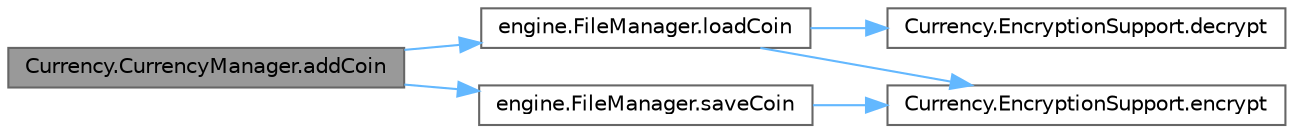 digraph "Currency.CurrencyManager.addCoin"
{
 // LATEX_PDF_SIZE
  bgcolor="transparent";
  edge [fontname=Helvetica,fontsize=10,labelfontname=Helvetica,labelfontsize=10];
  node [fontname=Helvetica,fontsize=10,shape=box,height=0.2,width=0.4];
  rankdir="LR";
  Node1 [id="Node000001",label="Currency.CurrencyManager.addCoin",height=0.2,width=0.4,color="gray40", fillcolor="grey60", style="filled", fontcolor="black",tooltip="Add an amount of money to the current coin."];
  Node1 -> Node2 [id="edge1_Node000001_Node000002",color="steelblue1",style="solid",tooltip=" "];
  Node2 [id="Node000002",label="engine.FileManager.loadCoin",height=0.2,width=0.4,color="grey40", fillcolor="white", style="filled",URL="$classengine_1_1_file_manager.html#a389ab7fb9ebb7b483d0992a3e845b652",tooltip="Loads user coin from file, and returns current coin."];
  Node2 -> Node3 [id="edge2_Node000002_Node000003",color="steelblue1",style="solid",tooltip=" "];
  Node3 [id="Node000003",label="Currency.EncryptionSupport.decrypt",height=0.2,width=0.4,color="grey40", fillcolor="white", style="filled",URL="$class_currency_1_1_encryption_support.html#aace733246300350ac93d39bf3d251434",tooltip="Performs decryption for a given input."];
  Node2 -> Node4 [id="edge3_Node000002_Node000004",color="steelblue1",style="solid",tooltip=" "];
  Node4 [id="Node000004",label="Currency.EncryptionSupport.encrypt",height=0.2,width=0.4,color="grey40", fillcolor="white", style="filled",URL="$class_currency_1_1_encryption_support.html#ac6690d521e47eaa9de388d6359655779",tooltip="Performs encryption for a given input."];
  Node1 -> Node5 [id="edge4_Node000001_Node000005",color="steelblue1",style="solid",tooltip=" "];
  Node5 [id="Node000005",label="engine.FileManager.saveCoin",height=0.2,width=0.4,color="grey40", fillcolor="white", style="filled",URL="$classengine_1_1_file_manager.html#a2ddc2c85128a94465774dbeb7cb4f1c3",tooltip="Saves user coin to disk."];
  Node5 -> Node4 [id="edge5_Node000005_Node000004",color="steelblue1",style="solid",tooltip=" "];
}
